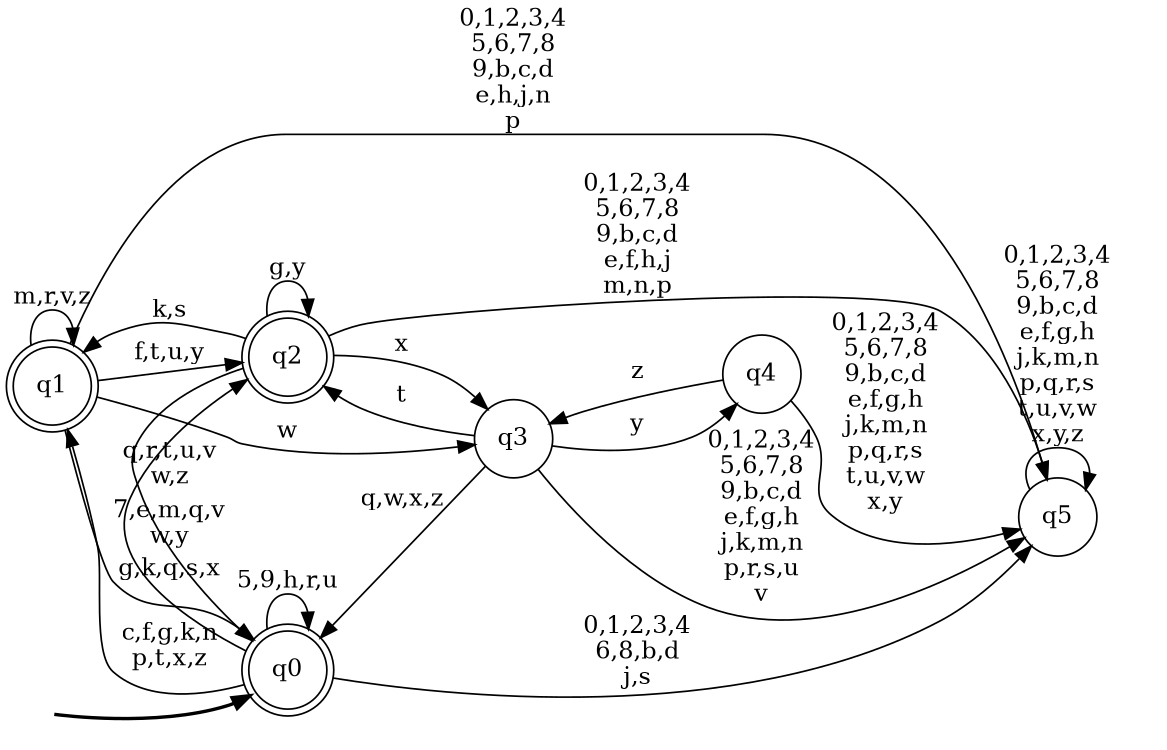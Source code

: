 digraph BlueStar {
__start0 [style = invis, shape = none, label = "", width = 0, height = 0];

rankdir=LR;
size="8,5";

s0 [style="rounded,filled", color="black", fillcolor="white" shape="doublecircle", label="q0"];
s1 [style="rounded,filled", color="black", fillcolor="white" shape="doublecircle", label="q1"];
s2 [style="rounded,filled", color="black", fillcolor="white" shape="doublecircle", label="q2"];
s3 [style="filled", color="black", fillcolor="white" shape="circle", label="q3"];
s4 [style="filled", color="black", fillcolor="white" shape="circle", label="q4"];
s5 [style="filled", color="black", fillcolor="white" shape="circle", label="q5"];
subgraph cluster_main { 
	graph [pad=".75", ranksep="0.15", nodesep="0.15"];
	 style=invis; 
	__start0 -> s0 [penwidth=2];
}
s0 -> s0 [label="5,9,h,r,u"];
s0 -> s1 [label="c,f,g,k,n\np,t,x,z"];
s0 -> s2 [label="7,e,m,q,v\nw,y"];
s0 -> s5 [label="0,1,2,3,4\n6,8,b,d\nj,s"];
s1 -> s0 [label="g,k,q,s,x"];
s1 -> s1 [label="m,r,v,z"];
s1 -> s2 [label="f,t,u,y"];
s1 -> s3 [label="w"];
s1 -> s5 [label="0,1,2,3,4\n5,6,7,8\n9,b,c,d\ne,h,j,n\np"];
s2 -> s0 [label="q,r,t,u,v\nw,z"];
s2 -> s1 [label="k,s"];
s2 -> s2 [label="g,y"];
s2 -> s3 [label="x"];
s2 -> s5 [label="0,1,2,3,4\n5,6,7,8\n9,b,c,d\ne,f,h,j\nm,n,p"];
s3 -> s0 [label="q,w,x,z"];
s3 -> s2 [label="t"];
s3 -> s4 [label="y"];
s3 -> s5 [label="0,1,2,3,4\n5,6,7,8\n9,b,c,d\ne,f,g,h\nj,k,m,n\np,r,s,u\nv"];
s4 -> s3 [label="z"];
s4 -> s5 [label="0,1,2,3,4\n5,6,7,8\n9,b,c,d\ne,f,g,h\nj,k,m,n\np,q,r,s\nt,u,v,w\nx,y"];
s5 -> s5 [label="0,1,2,3,4\n5,6,7,8\n9,b,c,d\ne,f,g,h\nj,k,m,n\np,q,r,s\nt,u,v,w\nx,y,z"];

}